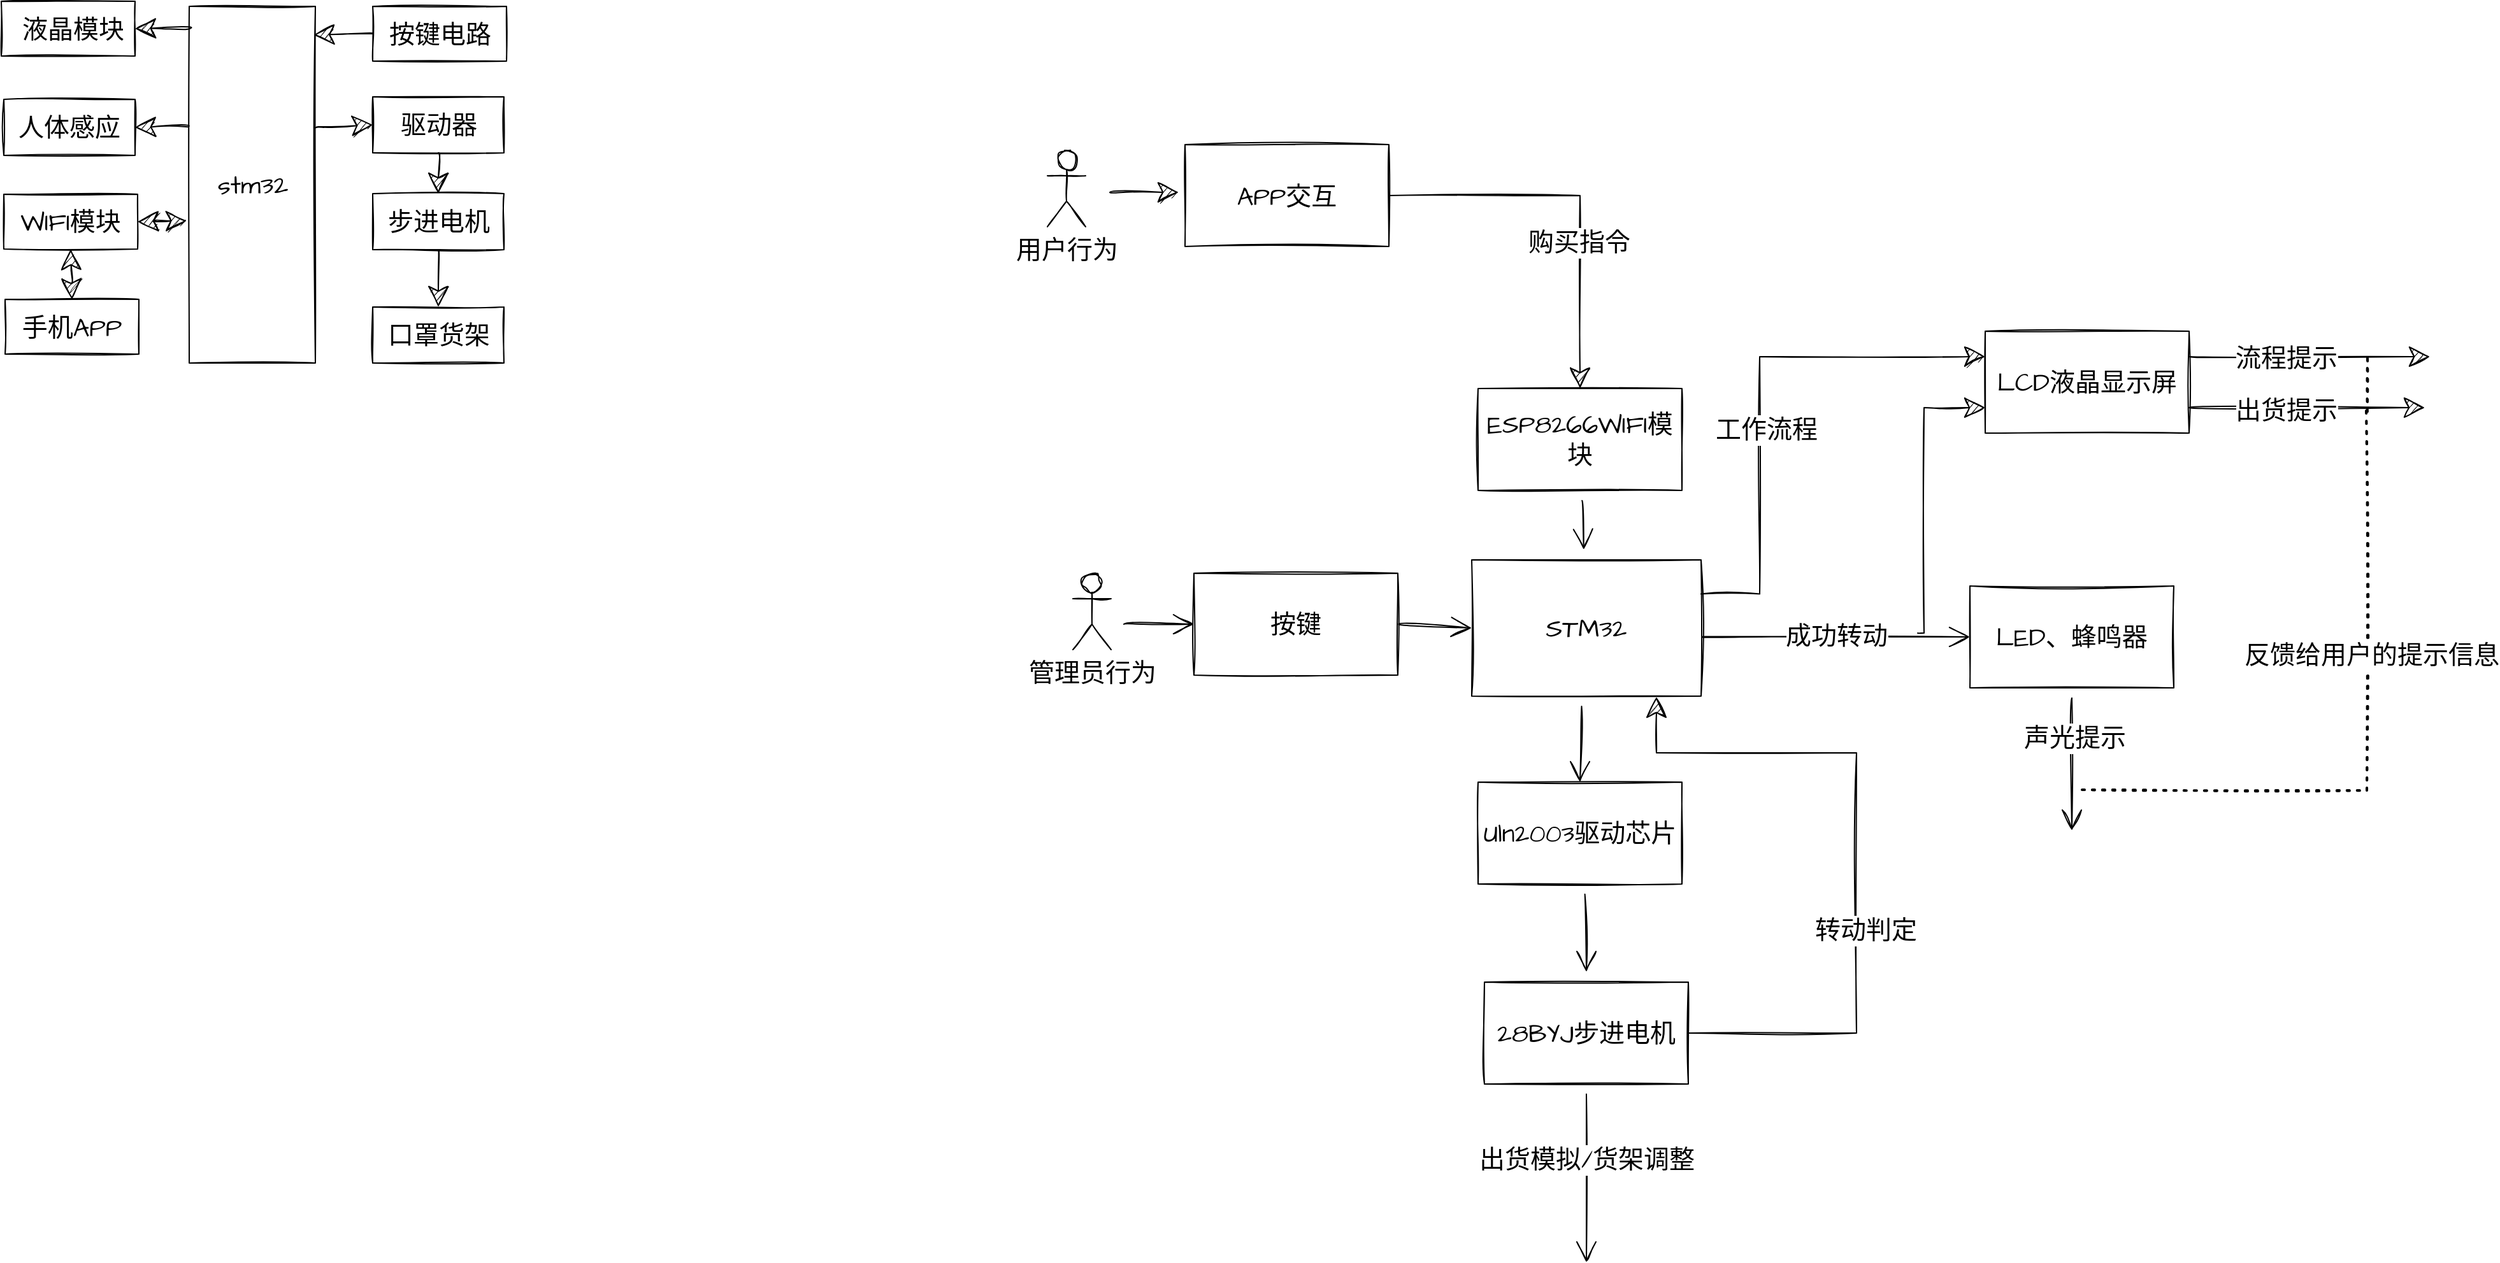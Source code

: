 <mxfile version="14.7.3" type="github">
  <diagram id="P2Q_VfEs0zEKCsMYETC9" name="第 1 页">
    <mxGraphModel dx="3358" dy="2120" grid="0" gridSize="10" guides="1" tooltips="1" connect="1" arrows="1" fold="1" page="0" pageScale="1" pageWidth="827" pageHeight="1169" math="0" shadow="0">
      <root>
        <mxCell id="0" />
        <mxCell id="1" parent="0" />
        <mxCell id="aUpF9cuh66uXq_9mSWLE-1" value="" style="rounded=0;whiteSpace=wrap;html=1;sketch=1;hachureGap=4;pointerEvents=0;fontFamily=Architects Daughter;fontSource=https%3A%2F%2Ffonts.googleapis.com%2Fcss%3Ffamily%3DArchitects%2BDaughter;fontSize=20;" parent="1" vertex="1">
          <mxGeometry x="-391" y="-224" width="105" height="43" as="geometry" />
        </mxCell>
        <mxCell id="aUpF9cuh66uXq_9mSWLE-2" value="液晶模块" style="text;html=1;align=center;verticalAlign=middle;resizable=0;points=[];autosize=1;strokeColor=none;sketch=1;hachureGap=4;pointerEvents=0;fontFamily=Architects Daughter;fontSource=https%3A%2F%2Ffonts.googleapis.com%2Fcss%3Ffamily%3DArchitects%2BDaughter;fontSize=20;" parent="1" vertex="1">
          <mxGeometry x="-380.5" y="-216" width="90" height="27" as="geometry" />
        </mxCell>
        <mxCell id="aUpF9cuh66uXq_9mSWLE-4" value="" style="rounded=0;whiteSpace=wrap;html=1;sketch=1;hachureGap=4;pointerEvents=0;fontFamily=Architects Daughter;fontSource=https%3A%2F%2Ffonts.googleapis.com%2Fcss%3Ffamily%3DArchitects%2BDaughter;fontSize=20;" parent="1" vertex="1">
          <mxGeometry x="-389" y="-147" width="103" height="44" as="geometry" />
        </mxCell>
        <mxCell id="aUpF9cuh66uXq_9mSWLE-7" value="人体感应" style="text;html=1;align=center;verticalAlign=middle;resizable=0;points=[];autosize=1;strokeColor=none;sketch=1;hachureGap=4;pointerEvents=0;fontFamily=Architects Daughter;fontSource=https%3A%2F%2Ffonts.googleapis.com%2Fcss%3Ffamily%3DArchitects%2BDaughter;fontSize=20;" parent="1" vertex="1">
          <mxGeometry x="-383.5" y="-138.5" width="90" height="27" as="geometry" />
        </mxCell>
        <mxCell id="aUpF9cuh66uXq_9mSWLE-10" value="WIFI模块" style="rounded=0;whiteSpace=wrap;html=1;sketch=1;hachureGap=4;pointerEvents=0;fontFamily=Architects Daughter;fontSource=https%3A%2F%2Ffonts.googleapis.com%2Fcss%3Ffamily%3DArchitects%2BDaughter;fontSize=20;" parent="1" vertex="1">
          <mxGeometry x="-389" y="-72.5" width="105" height="43" as="geometry" />
        </mxCell>
        <mxCell id="aUpF9cuh66uXq_9mSWLE-11" value="手机APP" style="rounded=0;whiteSpace=wrap;html=1;sketch=1;hachureGap=4;pointerEvents=0;fontFamily=Architects Daughter;fontSource=https%3A%2F%2Ffonts.googleapis.com%2Fcss%3Ffamily%3DArchitects%2BDaughter;fontSize=20;" parent="1" vertex="1">
          <mxGeometry x="-388" y="10" width="105" height="43" as="geometry" />
        </mxCell>
        <mxCell id="aUpF9cuh66uXq_9mSWLE-12" value="stm32" style="rounded=0;whiteSpace=wrap;html=1;sketch=1;hachureGap=4;pointerEvents=0;fontFamily=Architects Daughter;fontSource=https%3A%2F%2Ffonts.googleapis.com%2Fcss%3Ffamily%3DArchitects%2BDaughter;fontSize=20;" parent="1" vertex="1">
          <mxGeometry x="-243.5" y="-220" width="99" height="280" as="geometry" />
        </mxCell>
        <mxCell id="aUpF9cuh66uXq_9mSWLE-13" value="按键电路" style="rounded=0;whiteSpace=wrap;html=1;sketch=1;hachureGap=4;pointerEvents=0;fontFamily=Architects Daughter;fontSource=https%3A%2F%2Ffonts.googleapis.com%2Fcss%3Ffamily%3DArchitects%2BDaughter;fontSize=20;" parent="1" vertex="1">
          <mxGeometry x="-99.5" y="-220" width="105" height="43" as="geometry" />
        </mxCell>
        <mxCell id="aUpF9cuh66uXq_9mSWLE-14" value="驱动器" style="rounded=0;whiteSpace=wrap;html=1;sketch=1;hachureGap=4;pointerEvents=0;fontFamily=Architects Daughter;fontSource=https%3A%2F%2Ffonts.googleapis.com%2Fcss%3Ffamily%3DArchitects%2BDaughter;fontSize=20;" parent="1" vertex="1">
          <mxGeometry x="-99.5" y="-149" width="103" height="44" as="geometry" />
        </mxCell>
        <mxCell id="aUpF9cuh66uXq_9mSWLE-15" value="步进电机" style="rounded=0;whiteSpace=wrap;html=1;sketch=1;hachureGap=4;pointerEvents=0;fontFamily=Architects Daughter;fontSource=https%3A%2F%2Ffonts.googleapis.com%2Fcss%3Ffamily%3DArchitects%2BDaughter;fontSize=20;" parent="1" vertex="1">
          <mxGeometry x="-99.5" y="-73" width="103" height="44" as="geometry" />
        </mxCell>
        <mxCell id="aUpF9cuh66uXq_9mSWLE-16" value="口罩货架" style="rounded=0;whiteSpace=wrap;html=1;sketch=1;hachureGap=4;pointerEvents=0;fontFamily=Architects Daughter;fontSource=https%3A%2F%2Ffonts.googleapis.com%2Fcss%3Ffamily%3DArchitects%2BDaughter;fontSize=20;" parent="1" vertex="1">
          <mxGeometry x="-99.5" y="16" width="103" height="44" as="geometry" />
        </mxCell>
        <mxCell id="aUpF9cuh66uXq_9mSWLE-27" value="" style="endArrow=classic;startArrow=classic;html=1;rounded=0;sketch=1;fontFamily=Architects Daughter;fontSource=https%3A%2F%2Ffonts.googleapis.com%2Fcss%3Ffamily%3DArchitects%2BDaughter;fontSize=20;startSize=14;endSize=14;sourcePerimeterSpacing=8;targetPerimeterSpacing=8;edgeStyle=none;curved=1;entryX=0.5;entryY=1;entryDx=0;entryDy=0;exitX=0.5;exitY=0;exitDx=0;exitDy=0;" parent="1" source="aUpF9cuh66uXq_9mSWLE-11" target="aUpF9cuh66uXq_9mSWLE-10" edge="1">
          <mxGeometry width="50" height="50" relative="1" as="geometry">
            <mxPoint x="-251.5" y="67" as="sourcePoint" />
            <mxPoint x="-201.5" y="17" as="targetPoint" />
          </mxGeometry>
        </mxCell>
        <mxCell id="aUpF9cuh66uXq_9mSWLE-28" value="" style="endArrow=classic;startArrow=classic;html=1;rounded=0;sketch=1;fontFamily=Architects Daughter;fontSource=https%3A%2F%2Ffonts.googleapis.com%2Fcss%3Ffamily%3DArchitects%2BDaughter;fontSize=20;startSize=14;endSize=14;sourcePerimeterSpacing=8;targetPerimeterSpacing=8;edgeStyle=none;curved=1;entryX=-0.02;entryY=0.601;entryDx=0;entryDy=0;entryPerimeter=0;exitX=1;exitY=0.5;exitDx=0;exitDy=0;" parent="1" source="aUpF9cuh66uXq_9mSWLE-10" target="aUpF9cuh66uXq_9mSWLE-12" edge="1">
          <mxGeometry width="50" height="50" relative="1" as="geometry">
            <mxPoint x="-251.5" y="67" as="sourcePoint" />
            <mxPoint x="-201.5" y="17" as="targetPoint" />
          </mxGeometry>
        </mxCell>
        <mxCell id="aUpF9cuh66uXq_9mSWLE-29" value="" style="endArrow=classic;html=1;rounded=0;sketch=1;fontFamily=Architects Daughter;fontSource=https%3A%2F%2Ffonts.googleapis.com%2Fcss%3Ffamily%3DArchitects%2BDaughter;fontSize=20;startSize=14;endSize=14;sourcePerimeterSpacing=8;targetPerimeterSpacing=8;edgeStyle=none;curved=1;entryX=1;entryY=0.5;entryDx=0;entryDy=0;exitX=-0.002;exitY=0.336;exitDx=0;exitDy=0;exitPerimeter=0;" parent="1" source="aUpF9cuh66uXq_9mSWLE-12" target="aUpF9cuh66uXq_9mSWLE-4" edge="1">
          <mxGeometry width="50" height="50" relative="1" as="geometry">
            <mxPoint x="-251.5" y="67" as="sourcePoint" />
            <mxPoint x="-201.5" y="17" as="targetPoint" />
          </mxGeometry>
        </mxCell>
        <mxCell id="aUpF9cuh66uXq_9mSWLE-30" value="" style="endArrow=classic;html=1;rounded=0;sketch=1;fontFamily=Architects Daughter;fontSource=https%3A%2F%2Ffonts.googleapis.com%2Fcss%3Ffamily%3DArchitects%2BDaughter;fontSize=20;startSize=14;endSize=14;sourcePerimeterSpacing=8;targetPerimeterSpacing=8;edgeStyle=none;curved=1;exitX=1.003;exitY=0.34;exitDx=0;exitDy=0;exitPerimeter=0;entryX=0;entryY=0.5;entryDx=0;entryDy=0;" parent="1" source="aUpF9cuh66uXq_9mSWLE-12" target="aUpF9cuh66uXq_9mSWLE-14" edge="1">
          <mxGeometry width="50" height="50" relative="1" as="geometry">
            <mxPoint x="-251.5" y="67" as="sourcePoint" />
            <mxPoint x="-201.5" y="17" as="targetPoint" />
          </mxGeometry>
        </mxCell>
        <mxCell id="aUpF9cuh66uXq_9mSWLE-31" value="" style="endArrow=classic;html=1;rounded=0;sketch=1;fontFamily=Architects Daughter;fontSource=https%3A%2F%2Ffonts.googleapis.com%2Fcss%3Ffamily%3DArchitects%2BDaughter;fontSize=20;startSize=14;endSize=14;sourcePerimeterSpacing=8;targetPerimeterSpacing=8;edgeStyle=none;curved=1;exitX=0;exitY=0.5;exitDx=0;exitDy=0;entryX=0.986;entryY=0.08;entryDx=0;entryDy=0;entryPerimeter=0;" parent="1" source="aUpF9cuh66uXq_9mSWLE-13" target="aUpF9cuh66uXq_9mSWLE-12" edge="1">
          <mxGeometry width="50" height="50" relative="1" as="geometry">
            <mxPoint x="-251.5" y="67" as="sourcePoint" />
            <mxPoint x="-201.5" y="17" as="targetPoint" />
          </mxGeometry>
        </mxCell>
        <mxCell id="aUpF9cuh66uXq_9mSWLE-32" value="" style="endArrow=classic;html=1;rounded=0;sketch=1;fontFamily=Architects Daughter;fontSource=https%3A%2F%2Ffonts.googleapis.com%2Fcss%3Ffamily%3DArchitects%2BDaughter;fontSize=20;startSize=14;endSize=14;sourcePerimeterSpacing=8;targetPerimeterSpacing=8;edgeStyle=none;curved=1;exitX=0.017;exitY=0.06;exitDx=0;exitDy=0;exitPerimeter=0;entryX=1;entryY=0.5;entryDx=0;entryDy=0;" parent="1" source="aUpF9cuh66uXq_9mSWLE-12" target="aUpF9cuh66uXq_9mSWLE-1" edge="1">
          <mxGeometry width="50" height="50" relative="1" as="geometry">
            <mxPoint x="-251.5" y="67" as="sourcePoint" />
            <mxPoint x="-201.5" y="17" as="targetPoint" />
          </mxGeometry>
        </mxCell>
        <mxCell id="aUpF9cuh66uXq_9mSWLE-33" value="" style="endArrow=classic;html=1;rounded=0;sketch=1;fontFamily=Architects Daughter;fontSource=https%3A%2F%2Ffonts.googleapis.com%2Fcss%3Ffamily%3DArchitects%2BDaughter;fontSize=20;startSize=14;endSize=14;sourcePerimeterSpacing=8;targetPerimeterSpacing=8;edgeStyle=none;curved=1;exitX=0.5;exitY=1;exitDx=0;exitDy=0;entryX=0.5;entryY=0;entryDx=0;entryDy=0;" parent="1" source="aUpF9cuh66uXq_9mSWLE-14" target="aUpF9cuh66uXq_9mSWLE-15" edge="1">
          <mxGeometry width="50" height="50" relative="1" as="geometry">
            <mxPoint x="-251.5" y="67" as="sourcePoint" />
            <mxPoint x="-201.5" y="17" as="targetPoint" />
          </mxGeometry>
        </mxCell>
        <mxCell id="aUpF9cuh66uXq_9mSWLE-34" value="" style="endArrow=classic;html=1;rounded=0;sketch=1;fontFamily=Architects Daughter;fontSource=https%3A%2F%2Ffonts.googleapis.com%2Fcss%3Ffamily%3DArchitects%2BDaughter;fontSize=20;startSize=14;endSize=14;sourcePerimeterSpacing=8;targetPerimeterSpacing=8;edgeStyle=none;curved=1;exitX=0.5;exitY=1;exitDx=0;exitDy=0;entryX=0.5;entryY=0;entryDx=0;entryDy=0;" parent="1" source="aUpF9cuh66uXq_9mSWLE-15" target="aUpF9cuh66uXq_9mSWLE-16" edge="1">
          <mxGeometry width="50" height="50" relative="1" as="geometry">
            <mxPoint x="-251.5" y="67" as="sourcePoint" />
            <mxPoint x="-201.5" y="17" as="targetPoint" />
          </mxGeometry>
        </mxCell>
        <mxCell id="J609tdwNVTv3npRwQuJt-4" value="" style="edgeStyle=none;curved=1;rounded=0;sketch=1;orthogonalLoop=1;jettySize=auto;html=1;fontFamily=Architects Daughter;fontSource=https%3A%2F%2Ffonts.googleapis.com%2Fcss%3Ffamily%3DArchitects%2BDaughter;fontSize=20;endArrow=open;startSize=14;endSize=14;sourcePerimeterSpacing=8;targetPerimeterSpacing=8;" edge="1" parent="1" source="J609tdwNVTv3npRwQuJt-2" target="J609tdwNVTv3npRwQuJt-3">
          <mxGeometry relative="1" as="geometry" />
        </mxCell>
        <mxCell id="J609tdwNVTv3npRwQuJt-2" value="ESP8266WIFI模块" style="rounded=0;whiteSpace=wrap;html=1;sketch=1;hachureGap=4;pointerEvents=0;fontFamily=Architects Daughter;fontSource=https%3A%2F%2Ffonts.googleapis.com%2Fcss%3Ffamily%3DArchitects%2BDaughter;fontSize=20;" vertex="1" parent="1">
          <mxGeometry x="768" y="80" width="160" height="80" as="geometry" />
        </mxCell>
        <mxCell id="J609tdwNVTv3npRwQuJt-6" value="" style="edgeStyle=none;curved=1;rounded=0;sketch=1;orthogonalLoop=1;jettySize=auto;html=1;fontFamily=Architects Daughter;fontSource=https%3A%2F%2Ffonts.googleapis.com%2Fcss%3Ffamily%3DArchitects%2BDaughter;fontSize=20;endArrow=open;startSize=14;endSize=14;sourcePerimeterSpacing=8;targetPerimeterSpacing=8;exitX=1;exitY=0.5;exitDx=0;exitDy=0;entryX=0;entryY=0.5;entryDx=0;entryDy=0;" edge="1" parent="1" source="J609tdwNVTv3npRwQuJt-5" target="J609tdwNVTv3npRwQuJt-3">
          <mxGeometry relative="1" as="geometry">
            <mxPoint x="772" y="275" as="targetPoint" />
          </mxGeometry>
        </mxCell>
        <mxCell id="J609tdwNVTv3npRwQuJt-16" value="" style="edgeStyle=none;curved=1;rounded=0;sketch=1;orthogonalLoop=1;jettySize=auto;html=1;fontFamily=Architects Daughter;fontSource=https%3A%2F%2Ffonts.googleapis.com%2Fcss%3Ffamily%3DArchitects%2BDaughter;fontSize=20;endArrow=open;startSize=14;endSize=14;sourcePerimeterSpacing=8;targetPerimeterSpacing=8;entryX=0.5;entryY=0;entryDx=0;entryDy=0;" edge="1" parent="1" source="J609tdwNVTv3npRwQuJt-3" target="J609tdwNVTv3npRwQuJt-15">
          <mxGeometry relative="1" as="geometry">
            <mxPoint x="848" y="377" as="targetPoint" />
            <Array as="points">
              <mxPoint x="848" y="350" />
            </Array>
          </mxGeometry>
        </mxCell>
        <mxCell id="J609tdwNVTv3npRwQuJt-37" value="" style="edgeStyle=none;curved=1;rounded=0;sketch=1;orthogonalLoop=1;jettySize=auto;html=1;fontFamily=Architects Daughter;fontSource=https%3A%2F%2Ffonts.googleapis.com%2Fcss%3Ffamily%3DArchitects%2BDaughter;fontSize=20;endArrow=open;startSize=14;endSize=14;sourcePerimeterSpacing=8;targetPerimeterSpacing=8;entryX=0;entryY=0.5;entryDx=0;entryDy=0;" edge="1" parent="1" target="J609tdwNVTv3npRwQuJt-36">
          <mxGeometry relative="1" as="geometry">
            <mxPoint x="943" y="275" as="sourcePoint" />
          </mxGeometry>
        </mxCell>
        <mxCell id="J609tdwNVTv3npRwQuJt-41" value="成功转动" style="edgeLabel;html=1;align=center;verticalAlign=middle;resizable=0;points=[];fontSize=20;fontFamily=Architects Daughter;" vertex="1" connectable="0" parent="J609tdwNVTv3npRwQuJt-37">
          <mxGeometry x="-0.198" y="1" relative="1" as="geometry">
            <mxPoint x="21" as="offset" />
          </mxGeometry>
        </mxCell>
        <mxCell id="J609tdwNVTv3npRwQuJt-3" value="STM32" style="rounded=0;whiteSpace=wrap;html=1;sketch=1;hachureGap=4;pointerEvents=0;fontFamily=Architects Daughter;fontSource=https%3A%2F%2Ffonts.googleapis.com%2Fcss%3Ffamily%3DArchitects%2BDaughter;fontSize=20;" vertex="1" parent="1">
          <mxGeometry x="763" y="214.5" width="180" height="107" as="geometry" />
        </mxCell>
        <mxCell id="J609tdwNVTv3npRwQuJt-5" value="按键" style="rounded=0;whiteSpace=wrap;html=1;sketch=1;hachureGap=4;pointerEvents=0;fontFamily=Architects Daughter;fontSource=https%3A%2F%2Ffonts.googleapis.com%2Fcss%3Ffamily%3DArchitects%2BDaughter;fontSize=20;" vertex="1" parent="1">
          <mxGeometry x="545" y="225" width="160" height="80" as="geometry" />
        </mxCell>
        <mxCell id="J609tdwNVTv3npRwQuJt-7" value="" style="edgeStyle=none;curved=1;rounded=0;sketch=1;orthogonalLoop=1;jettySize=auto;html=1;endArrow=open;sourcePerimeterSpacing=8;targetPerimeterSpacing=8;fontSize=16;fontFamily=Architects Daughter;fontSource=https%3A%2F%2Ffonts.googleapis.com%2Fcss%3Ffamily%3DArchitects%2BDaughter;startSize=14;endSize=14;entryX=0;entryY=0.5;entryDx=0;entryDy=0;" edge="1" parent="1" target="J609tdwNVTv3npRwQuJt-5">
          <mxGeometry width="120" relative="1" as="geometry">
            <mxPoint x="490" y="265" as="sourcePoint" />
            <mxPoint x="552.5" y="272" as="targetPoint" />
            <Array as="points" />
          </mxGeometry>
        </mxCell>
        <mxCell id="J609tdwNVTv3npRwQuJt-8" value="管理员行为" style="shape=umlActor;verticalLabelPosition=bottom;verticalAlign=top;html=1;outlineConnect=0;sketch=1;hachureGap=4;pointerEvents=0;fontFamily=Architects Daughter;fontSource=https%3A%2F%2Ffonts.googleapis.com%2Fcss%3Ffamily%3DArchitects%2BDaughter;fontSize=20;" vertex="1" parent="1">
          <mxGeometry x="450" y="225" width="30" height="60" as="geometry" />
        </mxCell>
        <mxCell id="J609tdwNVTv3npRwQuJt-11" value="用户行为" style="shape=umlActor;verticalLabelPosition=bottom;verticalAlign=top;html=1;outlineConnect=0;sketch=1;hachureGap=4;pointerEvents=0;fontFamily=Architects Daughter;fontSource=https%3A%2F%2Ffonts.googleapis.com%2Fcss%3Ffamily%3DArchitects%2BDaughter;fontSize=20;" vertex="1" parent="1">
          <mxGeometry x="430" y="-107" width="30" height="60" as="geometry" />
        </mxCell>
        <mxCell id="J609tdwNVTv3npRwQuJt-18" value="" style="edgeStyle=none;curved=1;rounded=0;sketch=1;orthogonalLoop=1;jettySize=auto;html=1;fontFamily=Architects Daughter;fontSource=https%3A%2F%2Ffonts.googleapis.com%2Fcss%3Ffamily%3DArchitects%2BDaughter;fontSize=20;endArrow=open;startSize=14;endSize=14;sourcePerimeterSpacing=8;targetPerimeterSpacing=8;" edge="1" parent="1" source="J609tdwNVTv3npRwQuJt-15" target="J609tdwNVTv3npRwQuJt-17">
          <mxGeometry relative="1" as="geometry">
            <Array as="points">
              <mxPoint x="853" y="492" />
            </Array>
          </mxGeometry>
        </mxCell>
        <mxCell id="J609tdwNVTv3npRwQuJt-15" value="Uln2003驱动芯片" style="rounded=0;whiteSpace=wrap;html=1;sketch=1;hachureGap=4;pointerEvents=0;fontFamily=Architects Daughter;fontSource=https%3A%2F%2Ffonts.googleapis.com%2Fcss%3Ffamily%3DArchitects%2BDaughter;fontSize=20;" vertex="1" parent="1">
          <mxGeometry x="768" y="389" width="160" height="80" as="geometry" />
        </mxCell>
        <mxCell id="J609tdwNVTv3npRwQuJt-20" value="" style="edgeStyle=none;curved=1;rounded=0;sketch=1;orthogonalLoop=1;jettySize=auto;html=1;fontFamily=Architects Daughter;fontSource=https%3A%2F%2Ffonts.googleapis.com%2Fcss%3Ffamily%3DArchitects%2BDaughter;fontSize=20;endArrow=open;startSize=14;endSize=14;sourcePerimeterSpacing=8;targetPerimeterSpacing=8;" edge="1" parent="1" source="J609tdwNVTv3npRwQuJt-17">
          <mxGeometry relative="1" as="geometry">
            <mxPoint x="853" y="766" as="targetPoint" />
          </mxGeometry>
        </mxCell>
        <mxCell id="J609tdwNVTv3npRwQuJt-21" value="出货模拟/货架调整" style="edgeLabel;html=1;align=center;verticalAlign=middle;resizable=0;points=[];fontSize=20;fontFamily=Architects Daughter;" vertex="1" connectable="0" parent="J609tdwNVTv3npRwQuJt-20">
          <mxGeometry x="-0.417" y="2" relative="1" as="geometry">
            <mxPoint x="-2" y="12" as="offset" />
          </mxGeometry>
        </mxCell>
        <mxCell id="J609tdwNVTv3npRwQuJt-17" value="28BYJ步进电机" style="rounded=0;whiteSpace=wrap;html=1;sketch=1;hachureGap=4;pointerEvents=0;fontFamily=Architects Daughter;fontSource=https%3A%2F%2Ffonts.googleapis.com%2Fcss%3Ffamily%3DArchitects%2BDaughter;fontSize=20;" vertex="1" parent="1">
          <mxGeometry x="773" y="546" width="160" height="80" as="geometry" />
        </mxCell>
        <mxCell id="J609tdwNVTv3npRwQuJt-31" value="" style="endArrow=classic;html=1;rounded=0;sketch=1;fontFamily=Architects Daughter;fontSource=https%3A%2F%2Ffonts.googleapis.com%2Fcss%3Ffamily%3DArchitects%2BDaughter;fontSize=20;startSize=14;endSize=14;sourcePerimeterSpacing=8;targetPerimeterSpacing=8;edgeStyle=orthogonalEdgeStyle;exitX=1;exitY=0.5;exitDx=0;exitDy=0;" edge="1" parent="1" source="J609tdwNVTv3npRwQuJt-17">
          <mxGeometry width="50" height="50" relative="1" as="geometry">
            <mxPoint x="933" y="614" as="sourcePoint" />
            <mxPoint x="908" y="322" as="targetPoint" />
            <Array as="points">
              <mxPoint x="1065" y="586" />
              <mxPoint x="1065" y="366" />
              <mxPoint x="908" y="366" />
              <mxPoint x="908" y="322" />
            </Array>
          </mxGeometry>
        </mxCell>
        <mxCell id="J609tdwNVTv3npRwQuJt-35" value="转动判定" style="edgeLabel;html=1;align=center;verticalAlign=middle;resizable=0;points=[];fontSize=20;fontFamily=Architects Daughter;" vertex="1" connectable="0" parent="J609tdwNVTv3npRwQuJt-31">
          <mxGeometry x="0.341" y="35" relative="1" as="geometry">
            <mxPoint x="26" y="104" as="offset" />
          </mxGeometry>
        </mxCell>
        <mxCell id="J609tdwNVTv3npRwQuJt-39" value="" style="edgeStyle=none;curved=1;rounded=0;sketch=1;orthogonalLoop=1;jettySize=auto;html=1;fontFamily=Architects Daughter;fontSource=https%3A%2F%2Ffonts.googleapis.com%2Fcss%3Ffamily%3DArchitects%2BDaughter;fontSize=20;endArrow=open;startSize=14;endSize=14;sourcePerimeterSpacing=8;targetPerimeterSpacing=8;" edge="1" parent="1" source="J609tdwNVTv3npRwQuJt-36">
          <mxGeometry relative="1" as="geometry">
            <mxPoint x="1234" y="427" as="targetPoint" />
          </mxGeometry>
        </mxCell>
        <mxCell id="J609tdwNVTv3npRwQuJt-40" value="声光提示" style="edgeLabel;html=1;align=center;verticalAlign=middle;resizable=0;points=[];fontSize=20;fontFamily=Architects Daughter;" vertex="1" connectable="0" parent="J609tdwNVTv3npRwQuJt-39">
          <mxGeometry x="-0.403" y="2" relative="1" as="geometry">
            <mxPoint as="offset" />
          </mxGeometry>
        </mxCell>
        <mxCell id="J609tdwNVTv3npRwQuJt-36" value="LED、蜂鸣器" style="rounded=0;whiteSpace=wrap;html=1;sketch=1;hachureGap=4;pointerEvents=0;fontFamily=Architects Daughter;fontSource=https%3A%2F%2Ffonts.googleapis.com%2Fcss%3Ffamily%3DArchitects%2BDaughter;fontSize=20;" vertex="1" parent="1">
          <mxGeometry x="1154" y="235" width="160" height="80" as="geometry" />
        </mxCell>
        <mxCell id="J609tdwNVTv3npRwQuJt-46" value="" style="endArrow=classic;html=1;rounded=0;sketch=1;fontFamily=Architects Daughter;fontSource=https%3A%2F%2Ffonts.googleapis.com%2Fcss%3Ffamily%3DArchitects%2BDaughter;fontSize=20;startSize=14;endSize=14;sourcePerimeterSpacing=8;targetPerimeterSpacing=8;edgeStyle=orthogonalEdgeStyle;entryX=0;entryY=0.75;entryDx=0;entryDy=0;" edge="1" parent="1" target="J609tdwNVTv3npRwQuJt-47">
          <mxGeometry width="50" height="50" relative="1" as="geometry">
            <mxPoint x="1113" y="272" as="sourcePoint" />
            <mxPoint x="1113" y="45" as="targetPoint" />
            <Array as="points">
              <mxPoint x="1118" y="272" />
              <mxPoint x="1118" y="95" />
            </Array>
          </mxGeometry>
        </mxCell>
        <mxCell id="J609tdwNVTv3npRwQuJt-47" value="LCD液晶显示屏" style="rounded=0;whiteSpace=wrap;html=1;sketch=1;hachureGap=4;pointerEvents=0;fontFamily=Architects Daughter;fontSource=https%3A%2F%2Ffonts.googleapis.com%2Fcss%3Ffamily%3DArchitects%2BDaughter;fontSize=20;" vertex="1" parent="1">
          <mxGeometry x="1166" y="35" width="160" height="80" as="geometry" />
        </mxCell>
        <mxCell id="J609tdwNVTv3npRwQuJt-49" value="" style="endArrow=classic;html=1;rounded=0;sketch=1;fontFamily=Architects Daughter;fontSource=https%3A%2F%2Ffonts.googleapis.com%2Fcss%3Ffamily%3DArchitects%2BDaughter;fontSize=20;startSize=14;endSize=14;sourcePerimeterSpacing=8;targetPerimeterSpacing=8;edgeStyle=none;curved=1;exitX=1;exitY=0.75;exitDx=0;exitDy=0;" edge="1" parent="1" source="J609tdwNVTv3npRwQuJt-47">
          <mxGeometry width="50" height="50" relative="1" as="geometry">
            <mxPoint x="599" y="480" as="sourcePoint" />
            <mxPoint x="1511" y="95" as="targetPoint" />
          </mxGeometry>
        </mxCell>
        <mxCell id="J609tdwNVTv3npRwQuJt-50" value="出货提示" style="edgeLabel;html=1;align=center;verticalAlign=middle;resizable=0;points=[];fontSize=20;fontFamily=Architects Daughter;" vertex="1" connectable="0" parent="J609tdwNVTv3npRwQuJt-49">
          <mxGeometry x="-0.432" relative="1" as="geometry">
            <mxPoint x="23" y="2" as="offset" />
          </mxGeometry>
        </mxCell>
        <mxCell id="J609tdwNVTv3npRwQuJt-51" value="" style="endArrow=none;dashed=1;html=1;dashPattern=1 3;strokeWidth=2;rounded=0;sketch=1;fontFamily=Architects Daughter;fontSource=https%3A%2F%2Ffonts.googleapis.com%2Fcss%3Ffamily%3DArchitects%2BDaughter;fontSize=20;startSize=14;endSize=14;sourcePerimeterSpacing=8;targetPerimeterSpacing=8;edgeStyle=orthogonalEdgeStyle;" edge="1" parent="1">
          <mxGeometry width="50" height="50" relative="1" as="geometry">
            <mxPoint x="1242" y="395" as="sourcePoint" />
            <mxPoint x="1465" y="97" as="targetPoint" />
          </mxGeometry>
        </mxCell>
        <mxCell id="J609tdwNVTv3npRwQuJt-52" value="反馈给用户的提示信息" style="edgeLabel;html=1;align=center;verticalAlign=middle;resizable=0;points=[];fontSize=20;fontFamily=Architects Daughter;" vertex="1" connectable="0" parent="J609tdwNVTv3npRwQuJt-51">
          <mxGeometry x="0.265" y="-3" relative="1" as="geometry">
            <mxPoint as="offset" />
          </mxGeometry>
        </mxCell>
        <mxCell id="J609tdwNVTv3npRwQuJt-55" value="" style="endArrow=classic;html=1;rounded=0;sketch=1;fontFamily=Architects Daughter;fontSource=https%3A%2F%2Ffonts.googleapis.com%2Fcss%3Ffamily%3DArchitects%2BDaughter;fontSize=20;startSize=14;endSize=14;sourcePerimeterSpacing=8;targetPerimeterSpacing=8;edgeStyle=orthogonalEdgeStyle;exitX=1;exitY=0.25;exitDx=0;exitDy=0;entryX=0;entryY=0.25;entryDx=0;entryDy=0;" edge="1" parent="1" source="J609tdwNVTv3npRwQuJt-3" target="J609tdwNVTv3npRwQuJt-47">
          <mxGeometry width="50" height="50" relative="1" as="geometry">
            <mxPoint x="599" y="480" as="sourcePoint" />
            <mxPoint x="649" y="430" as="targetPoint" />
            <Array as="points">
              <mxPoint x="989" y="241" />
              <mxPoint x="989" y="55" />
            </Array>
          </mxGeometry>
        </mxCell>
        <mxCell id="J609tdwNVTv3npRwQuJt-56" value="工作流程" style="edgeLabel;html=1;align=center;verticalAlign=middle;resizable=0;points=[];fontSize=20;fontFamily=Architects Daughter;" vertex="1" connectable="0" parent="J609tdwNVTv3npRwQuJt-55">
          <mxGeometry x="-0.092" y="3" relative="1" as="geometry">
            <mxPoint x="8" y="10" as="offset" />
          </mxGeometry>
        </mxCell>
        <mxCell id="J609tdwNVTv3npRwQuJt-57" value="" style="endArrow=classic;html=1;rounded=0;sketch=1;fontFamily=Architects Daughter;fontSource=https%3A%2F%2Ffonts.googleapis.com%2Fcss%3Ffamily%3DArchitects%2BDaughter;fontSize=20;startSize=14;endSize=14;sourcePerimeterSpacing=8;targetPerimeterSpacing=8;edgeStyle=none;curved=1;exitX=1;exitY=0.25;exitDx=0;exitDy=0;" edge="1" parent="1" source="J609tdwNVTv3npRwQuJt-47">
          <mxGeometry width="50" height="50" relative="1" as="geometry">
            <mxPoint x="599" y="480" as="sourcePoint" />
            <mxPoint x="1515" y="55" as="targetPoint" />
          </mxGeometry>
        </mxCell>
        <mxCell id="J609tdwNVTv3npRwQuJt-58" value="Text" style="edgeLabel;html=1;align=center;verticalAlign=middle;resizable=0;points=[];fontSize=20;fontFamily=Architects Daughter;" vertex="1" connectable="0" parent="J609tdwNVTv3npRwQuJt-57">
          <mxGeometry x="-0.255" y="-1" relative="1" as="geometry">
            <mxPoint as="offset" />
          </mxGeometry>
        </mxCell>
        <mxCell id="J609tdwNVTv3npRwQuJt-59" value="流程提示" style="edgeLabel;html=1;align=center;verticalAlign=middle;resizable=0;points=[];fontSize=20;fontFamily=Architects Daughter;" vertex="1" connectable="0" parent="J609tdwNVTv3npRwQuJt-57">
          <mxGeometry x="-0.202" y="-1" relative="1" as="geometry">
            <mxPoint as="offset" />
          </mxGeometry>
        </mxCell>
        <mxCell id="J609tdwNVTv3npRwQuJt-60" value="" style="endArrow=none;dashed=1;html=1;dashPattern=1 3;strokeWidth=2;rounded=0;sketch=1;fontFamily=Architects Daughter;fontSource=https%3A%2F%2Ffonts.googleapis.com%2Fcss%3Ffamily%3DArchitects%2BDaughter;fontSize=20;startSize=14;endSize=14;sourcePerimeterSpacing=8;targetPerimeterSpacing=8;edgeStyle=none;curved=1;" edge="1" parent="1">
          <mxGeometry width="50" height="50" relative="1" as="geometry">
            <mxPoint x="1466" y="98" as="sourcePoint" />
            <mxPoint x="1466" y="55" as="targetPoint" />
          </mxGeometry>
        </mxCell>
        <mxCell id="J609tdwNVTv3npRwQuJt-62" value="APP交互" style="rounded=0;whiteSpace=wrap;html=1;sketch=1;hachureGap=4;pointerEvents=0;fontFamily=Architects Daughter;fontSource=https%3A%2F%2Ffonts.googleapis.com%2Fcss%3Ffamily%3DArchitects%2BDaughter;fontSize=20;" vertex="1" parent="1">
          <mxGeometry x="538" y="-111.5" width="160" height="80" as="geometry" />
        </mxCell>
        <mxCell id="J609tdwNVTv3npRwQuJt-63" value="" style="endArrow=classic;html=1;rounded=0;sketch=1;fontFamily=Architects Daughter;fontSource=https%3A%2F%2Ffonts.googleapis.com%2Fcss%3Ffamily%3DArchitects%2BDaughter;fontSize=20;startSize=14;endSize=14;sourcePerimeterSpacing=8;targetPerimeterSpacing=8;edgeStyle=none;curved=1;" edge="1" parent="1">
          <mxGeometry width="50" height="50" relative="1" as="geometry">
            <mxPoint x="479" y="-74" as="sourcePoint" />
            <mxPoint x="533" y="-74" as="targetPoint" />
          </mxGeometry>
        </mxCell>
        <mxCell id="J609tdwNVTv3npRwQuJt-65" value="" style="endArrow=classic;html=1;rounded=0;sketch=1;fontFamily=Architects Daughter;fontSource=https%3A%2F%2Ffonts.googleapis.com%2Fcss%3Ffamily%3DArchitects%2BDaughter;fontSize=20;startSize=14;endSize=14;sourcePerimeterSpacing=8;targetPerimeterSpacing=8;edgeStyle=orthogonalEdgeStyle;exitX=1;exitY=0.5;exitDx=0;exitDy=0;entryX=0.5;entryY=0;entryDx=0;entryDy=0;" edge="1" parent="1" source="J609tdwNVTv3npRwQuJt-62" target="J609tdwNVTv3npRwQuJt-2">
          <mxGeometry width="50" height="50" relative="1" as="geometry">
            <mxPoint x="595" y="480" as="sourcePoint" />
            <mxPoint x="645" y="430" as="targetPoint" />
          </mxGeometry>
        </mxCell>
        <mxCell id="J609tdwNVTv3npRwQuJt-66" value="购买指令" style="edgeLabel;html=1;align=center;verticalAlign=middle;resizable=0;points=[];fontSize=20;fontFamily=Architects Daughter;" vertex="1" connectable="0" parent="J609tdwNVTv3npRwQuJt-65">
          <mxGeometry x="0.236" y="-1" relative="1" as="geometry">
            <mxPoint as="offset" />
          </mxGeometry>
        </mxCell>
      </root>
    </mxGraphModel>
  </diagram>
</mxfile>
